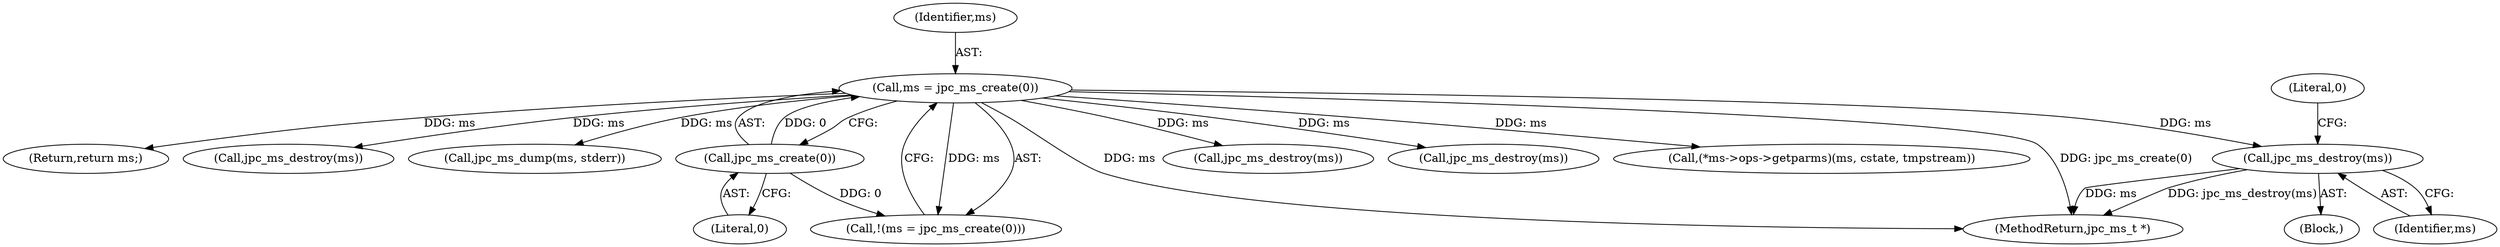 digraph "0_jasper_d42b2388f7f8e0332c846675133acea151fc557a_34@pointer" {
"1000203" [label="(Call,jpc_ms_destroy(ms))"];
"1000121" [label="(Call,ms = jpc_ms_create(0))"];
"1000123" [label="(Call,jpc_ms_create(0))"];
"1000306" [label="(Return,return ms;)"];
"1000206" [label="(Literal,0)"];
"1000186" [label="(Call,jpc_ms_destroy(ms))"];
"1000285" [label="(Call,jpc_ms_dump(ms, stderr))"];
"1000203" [label="(Call,jpc_ms_destroy(ms))"];
"1000204" [label="(Identifier,ms)"];
"1000120" [label="(Call,!(ms = jpc_ms_create(0)))"];
"1000308" [label="(MethodReturn,jpc_ms_t *)"];
"1000121" [label="(Call,ms = jpc_ms_create(0))"];
"1000123" [label="(Call,jpc_ms_create(0))"];
"1000224" [label="(Call,jpc_ms_destroy(ms))"];
"1000124" [label="(Literal,0)"];
"1000148" [label="(Call,jpc_ms_destroy(ms))"];
"1000202" [label="(Block,)"];
"1000122" [label="(Identifier,ms)"];
"1000229" [label="(Call,(*ms->ops->getparms)(ms, cstate, tmpstream))"];
"1000203" -> "1000202"  [label="AST: "];
"1000203" -> "1000204"  [label="CFG: "];
"1000204" -> "1000203"  [label="AST: "];
"1000206" -> "1000203"  [label="CFG: "];
"1000203" -> "1000308"  [label="DDG: jpc_ms_destroy(ms)"];
"1000203" -> "1000308"  [label="DDG: ms"];
"1000121" -> "1000203"  [label="DDG: ms"];
"1000121" -> "1000120"  [label="AST: "];
"1000121" -> "1000123"  [label="CFG: "];
"1000122" -> "1000121"  [label="AST: "];
"1000123" -> "1000121"  [label="AST: "];
"1000120" -> "1000121"  [label="CFG: "];
"1000121" -> "1000308"  [label="DDG: jpc_ms_create(0)"];
"1000121" -> "1000308"  [label="DDG: ms"];
"1000121" -> "1000120"  [label="DDG: ms"];
"1000123" -> "1000121"  [label="DDG: 0"];
"1000121" -> "1000148"  [label="DDG: ms"];
"1000121" -> "1000186"  [label="DDG: ms"];
"1000121" -> "1000224"  [label="DDG: ms"];
"1000121" -> "1000229"  [label="DDG: ms"];
"1000121" -> "1000285"  [label="DDG: ms"];
"1000121" -> "1000306"  [label="DDG: ms"];
"1000123" -> "1000124"  [label="CFG: "];
"1000124" -> "1000123"  [label="AST: "];
"1000123" -> "1000120"  [label="DDG: 0"];
}
